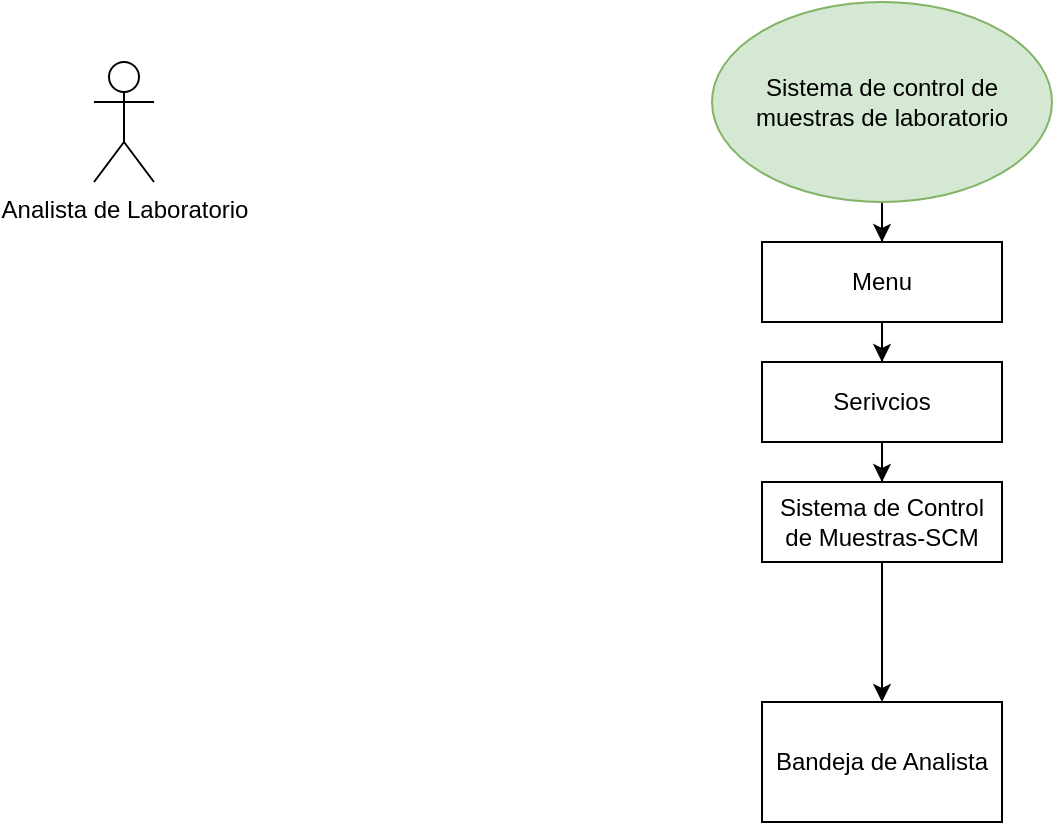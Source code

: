 <mxfile version="13.9.9" type="device"><diagram id="r91ZP59GOp2XjauL1r6o" name="Página-1"><mxGraphModel dx="1550" dy="425" grid="1" gridSize="10" guides="1" tooltips="1" connect="1" arrows="1" fold="1" page="1" pageScale="1" pageWidth="827" pageHeight="1169" math="0" shadow="0"><root><mxCell id="0"/><mxCell id="1" parent="0"/><mxCell id="9Gu6wxAQZPUnYxMCQwyv-5" value="" style="edgeStyle=orthogonalEdgeStyle;rounded=0;orthogonalLoop=1;jettySize=auto;html=1;" edge="1" parent="1" source="9Gu6wxAQZPUnYxMCQwyv-1" target="9Gu6wxAQZPUnYxMCQwyv-4"><mxGeometry relative="1" as="geometry"/></mxCell><mxCell id="9Gu6wxAQZPUnYxMCQwyv-1" value="Sistema de control de muestras de laboratorio&lt;br&gt;" style="ellipse;whiteSpace=wrap;html=1;fillColor=#d5e8d4;strokeColor=#82b366;" vertex="1" parent="1"><mxGeometry x="329" y="10" width="170" height="100" as="geometry"/></mxCell><mxCell id="9Gu6wxAQZPUnYxMCQwyv-2" value="Analista de Laboratorio" style="shape=umlActor;verticalLabelPosition=bottom;verticalAlign=top;html=1;outlineConnect=0;" vertex="1" parent="1"><mxGeometry x="20" y="40" width="30" height="60" as="geometry"/></mxCell><mxCell id="9Gu6wxAQZPUnYxMCQwyv-7" value="" style="edgeStyle=orthogonalEdgeStyle;rounded=0;orthogonalLoop=1;jettySize=auto;html=1;" edge="1" parent="1" source="9Gu6wxAQZPUnYxMCQwyv-4" target="9Gu6wxAQZPUnYxMCQwyv-6"><mxGeometry relative="1" as="geometry"/></mxCell><mxCell id="9Gu6wxAQZPUnYxMCQwyv-4" value="Menu&lt;br&gt;" style="whiteSpace=wrap;html=1;" vertex="1" parent="1"><mxGeometry x="354" y="130" width="120" height="40" as="geometry"/></mxCell><mxCell id="9Gu6wxAQZPUnYxMCQwyv-9" value="" style="edgeStyle=orthogonalEdgeStyle;rounded=0;orthogonalLoop=1;jettySize=auto;html=1;" edge="1" parent="1" source="9Gu6wxAQZPUnYxMCQwyv-6" target="9Gu6wxAQZPUnYxMCQwyv-8"><mxGeometry relative="1" as="geometry"/></mxCell><mxCell id="9Gu6wxAQZPUnYxMCQwyv-6" value="Serivcios" style="whiteSpace=wrap;html=1;" vertex="1" parent="1"><mxGeometry x="354" y="190" width="120" height="40" as="geometry"/></mxCell><mxCell id="9Gu6wxAQZPUnYxMCQwyv-11" value="" style="edgeStyle=orthogonalEdgeStyle;rounded=0;orthogonalLoop=1;jettySize=auto;html=1;" edge="1" parent="1" source="9Gu6wxAQZPUnYxMCQwyv-8" target="9Gu6wxAQZPUnYxMCQwyv-10"><mxGeometry relative="1" as="geometry"/></mxCell><mxCell id="9Gu6wxAQZPUnYxMCQwyv-8" value="Sistema de Control de Muestras-SCM" style="whiteSpace=wrap;html=1;" vertex="1" parent="1"><mxGeometry x="354" y="250" width="120" height="40" as="geometry"/></mxCell><mxCell id="9Gu6wxAQZPUnYxMCQwyv-10" value="Bandeja de Analista" style="whiteSpace=wrap;html=1;" vertex="1" parent="1"><mxGeometry x="354" y="360" width="120" height="60" as="geometry"/></mxCell></root></mxGraphModel></diagram></mxfile>